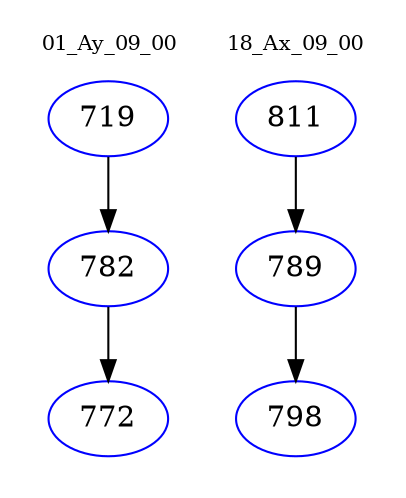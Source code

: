 digraph{
subgraph cluster_0 {
color = white
label = "01_Ay_09_00";
fontsize=10;
T0_719 [label="719", color="blue"]
T0_719 -> T0_782 [color="black"]
T0_782 [label="782", color="blue"]
T0_782 -> T0_772 [color="black"]
T0_772 [label="772", color="blue"]
}
subgraph cluster_1 {
color = white
label = "18_Ax_09_00";
fontsize=10;
T1_811 [label="811", color="blue"]
T1_811 -> T1_789 [color="black"]
T1_789 [label="789", color="blue"]
T1_789 -> T1_798 [color="black"]
T1_798 [label="798", color="blue"]
}
}

